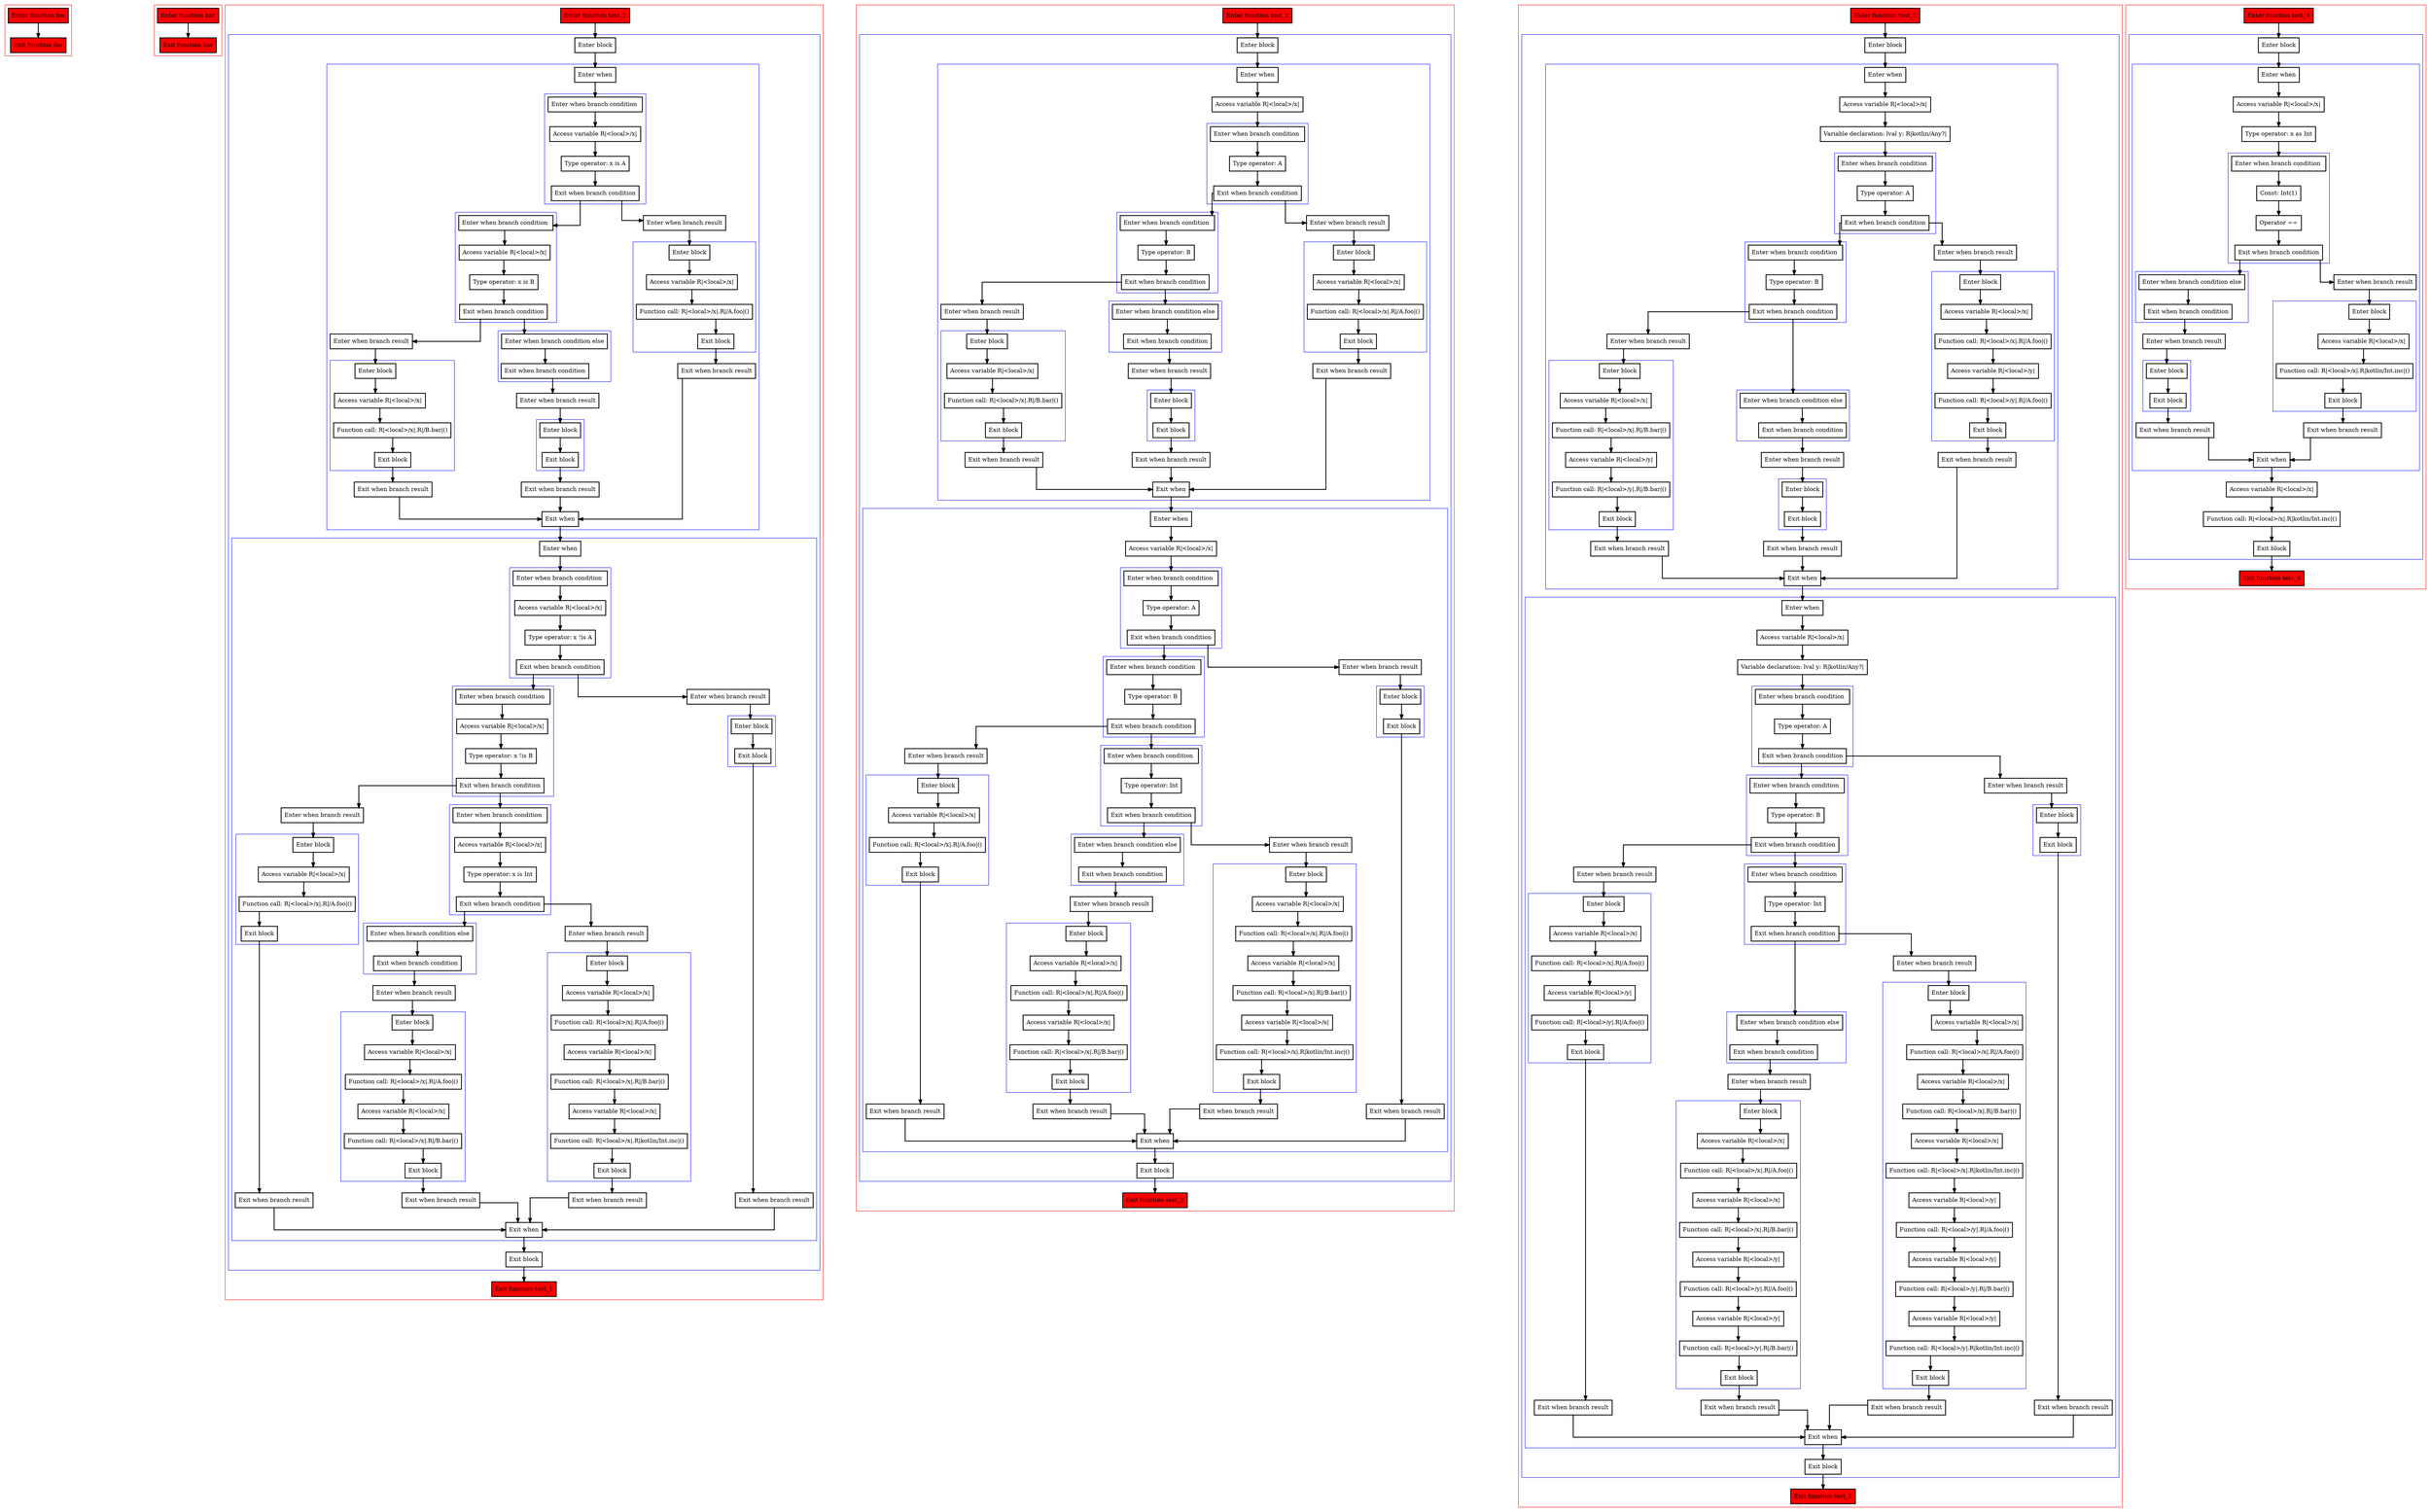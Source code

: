 digraph when_kt {
  graph [splines=ortho nodesep=3]
  node [shape=box penwidth=2]
  edge [penwidth=2]

  subgraph cluster_0 {
    color=red
    0 [label="Enter function foo" style="filled" fillcolor=red];
    1 [label="Exit function foo" style="filled" fillcolor=red];
  }

  0 -> {1};

  subgraph cluster_1 {
    color=red
    2 [label="Enter function bar" style="filled" fillcolor=red];
    3 [label="Exit function bar" style="filled" fillcolor=red];
  }

  2 -> {3};

  subgraph cluster_2 {
    color=red
    4 [label="Enter function test_1" style="filled" fillcolor=red];
    subgraph cluster_3 {
      color=blue
      5 [label="Enter block"];
      subgraph cluster_4 {
        color=blue
        6 [label="Enter when"];
        subgraph cluster_5 {
          color=blue
          7 [label="Enter when branch condition "];
          8 [label="Access variable R|<local>/x|"];
          9 [label="Type operator: x is A"];
          10 [label="Exit when branch condition"];
        }
        subgraph cluster_6 {
          color=blue
          11 [label="Enter when branch condition "];
          12 [label="Access variable R|<local>/x|"];
          13 [label="Type operator: x is B"];
          14 [label="Exit when branch condition"];
        }
        subgraph cluster_7 {
          color=blue
          15 [label="Enter when branch condition else"];
          16 [label="Exit when branch condition"];
        }
        17 [label="Enter when branch result"];
        subgraph cluster_8 {
          color=blue
          18 [label="Enter block"];
          19 [label="Exit block"];
        }
        20 [label="Exit when branch result"];
        21 [label="Enter when branch result"];
        subgraph cluster_9 {
          color=blue
          22 [label="Enter block"];
          23 [label="Access variable R|<local>/x|"];
          24 [label="Function call: R|<local>/x|.R|/B.bar|()"];
          25 [label="Exit block"];
        }
        26 [label="Exit when branch result"];
        27 [label="Enter when branch result"];
        subgraph cluster_10 {
          color=blue
          28 [label="Enter block"];
          29 [label="Access variable R|<local>/x|"];
          30 [label="Function call: R|<local>/x|.R|/A.foo|()"];
          31 [label="Exit block"];
        }
        32 [label="Exit when branch result"];
        33 [label="Exit when"];
      }
      subgraph cluster_11 {
        color=blue
        34 [label="Enter when"];
        subgraph cluster_12 {
          color=blue
          35 [label="Enter when branch condition "];
          36 [label="Access variable R|<local>/x|"];
          37 [label="Type operator: x !is A"];
          38 [label="Exit when branch condition"];
        }
        subgraph cluster_13 {
          color=blue
          39 [label="Enter when branch condition "];
          40 [label="Access variable R|<local>/x|"];
          41 [label="Type operator: x !is B"];
          42 [label="Exit when branch condition"];
        }
        subgraph cluster_14 {
          color=blue
          43 [label="Enter when branch condition "];
          44 [label="Access variable R|<local>/x|"];
          45 [label="Type operator: x is Int"];
          46 [label="Exit when branch condition"];
        }
        subgraph cluster_15 {
          color=blue
          47 [label="Enter when branch condition else"];
          48 [label="Exit when branch condition"];
        }
        49 [label="Enter when branch result"];
        subgraph cluster_16 {
          color=blue
          50 [label="Enter block"];
          51 [label="Access variable R|<local>/x|"];
          52 [label="Function call: R|<local>/x|.R|/A.foo|()"];
          53 [label="Access variable R|<local>/x|"];
          54 [label="Function call: R|<local>/x|.R|/B.bar|()"];
          55 [label="Exit block"];
        }
        56 [label="Exit when branch result"];
        57 [label="Enter when branch result"];
        subgraph cluster_17 {
          color=blue
          58 [label="Enter block"];
          59 [label="Access variable R|<local>/x|"];
          60 [label="Function call: R|<local>/x|.R|/A.foo|()"];
          61 [label="Access variable R|<local>/x|"];
          62 [label="Function call: R|<local>/x|.R|/B.bar|()"];
          63 [label="Access variable R|<local>/x|"];
          64 [label="Function call: R|<local>/x|.R|kotlin/Int.inc|()"];
          65 [label="Exit block"];
        }
        66 [label="Exit when branch result"];
        67 [label="Enter when branch result"];
        subgraph cluster_18 {
          color=blue
          68 [label="Enter block"];
          69 [label="Access variable R|<local>/x|"];
          70 [label="Function call: R|<local>/x|.R|/A.foo|()"];
          71 [label="Exit block"];
        }
        72 [label="Exit when branch result"];
        73 [label="Enter when branch result"];
        subgraph cluster_19 {
          color=blue
          74 [label="Enter block"];
          75 [label="Exit block"];
        }
        76 [label="Exit when branch result"];
        77 [label="Exit when"];
      }
      78 [label="Exit block"];
    }
    79 [label="Exit function test_1" style="filled" fillcolor=red];
  }

  4 -> {5};
  5 -> {6};
  6 -> {7};
  7 -> {8};
  8 -> {9};
  9 -> {10};
  10 -> {27 11};
  11 -> {12};
  12 -> {13};
  13 -> {14};
  14 -> {21 15};
  15 -> {16};
  16 -> {17};
  17 -> {18};
  18 -> {19};
  19 -> {20};
  20 -> {33};
  21 -> {22};
  22 -> {23};
  23 -> {24};
  24 -> {25};
  25 -> {26};
  26 -> {33};
  27 -> {28};
  28 -> {29};
  29 -> {30};
  30 -> {31};
  31 -> {32};
  32 -> {33};
  33 -> {34};
  34 -> {35};
  35 -> {36};
  36 -> {37};
  37 -> {38};
  38 -> {73 39};
  39 -> {40};
  40 -> {41};
  41 -> {42};
  42 -> {67 43};
  43 -> {44};
  44 -> {45};
  45 -> {46};
  46 -> {57 47};
  47 -> {48};
  48 -> {49};
  49 -> {50};
  50 -> {51};
  51 -> {52};
  52 -> {53};
  53 -> {54};
  54 -> {55};
  55 -> {56};
  56 -> {77};
  57 -> {58};
  58 -> {59};
  59 -> {60};
  60 -> {61};
  61 -> {62};
  62 -> {63};
  63 -> {64};
  64 -> {65};
  65 -> {66};
  66 -> {77};
  67 -> {68};
  68 -> {69};
  69 -> {70};
  70 -> {71};
  71 -> {72};
  72 -> {77};
  73 -> {74};
  74 -> {75};
  75 -> {76};
  76 -> {77};
  77 -> {78};
  78 -> {79};

  subgraph cluster_20 {
    color=red
    80 [label="Enter function test_2" style="filled" fillcolor=red];
    subgraph cluster_21 {
      color=blue
      81 [label="Enter block"];
      subgraph cluster_22 {
        color=blue
        82 [label="Enter when"];
        83 [label="Access variable R|<local>/x|"];
        subgraph cluster_23 {
          color=blue
          84 [label="Enter when branch condition "];
          85 [label="Type operator: A"];
          86 [label="Exit when branch condition"];
        }
        subgraph cluster_24 {
          color=blue
          87 [label="Enter when branch condition "];
          88 [label="Type operator: B"];
          89 [label="Exit when branch condition"];
        }
        subgraph cluster_25 {
          color=blue
          90 [label="Enter when branch condition else"];
          91 [label="Exit when branch condition"];
        }
        92 [label="Enter when branch result"];
        subgraph cluster_26 {
          color=blue
          93 [label="Enter block"];
          94 [label="Exit block"];
        }
        95 [label="Exit when branch result"];
        96 [label="Enter when branch result"];
        subgraph cluster_27 {
          color=blue
          97 [label="Enter block"];
          98 [label="Access variable R|<local>/x|"];
          99 [label="Function call: R|<local>/x|.R|/B.bar|()"];
          100 [label="Exit block"];
        }
        101 [label="Exit when branch result"];
        102 [label="Enter when branch result"];
        subgraph cluster_28 {
          color=blue
          103 [label="Enter block"];
          104 [label="Access variable R|<local>/x|"];
          105 [label="Function call: R|<local>/x|.R|/A.foo|()"];
          106 [label="Exit block"];
        }
        107 [label="Exit when branch result"];
        108 [label="Exit when"];
      }
      subgraph cluster_29 {
        color=blue
        109 [label="Enter when"];
        110 [label="Access variable R|<local>/x|"];
        subgraph cluster_30 {
          color=blue
          111 [label="Enter when branch condition "];
          112 [label="Type operator: A"];
          113 [label="Exit when branch condition"];
        }
        subgraph cluster_31 {
          color=blue
          114 [label="Enter when branch condition "];
          115 [label="Type operator: B"];
          116 [label="Exit when branch condition"];
        }
        subgraph cluster_32 {
          color=blue
          117 [label="Enter when branch condition "];
          118 [label="Type operator: Int"];
          119 [label="Exit when branch condition"];
        }
        subgraph cluster_33 {
          color=blue
          120 [label="Enter when branch condition else"];
          121 [label="Exit when branch condition"];
        }
        122 [label="Enter when branch result"];
        subgraph cluster_34 {
          color=blue
          123 [label="Enter block"];
          124 [label="Access variable R|<local>/x|"];
          125 [label="Function call: R|<local>/x|.R|/A.foo|()"];
          126 [label="Access variable R|<local>/x|"];
          127 [label="Function call: R|<local>/x|.R|/B.bar|()"];
          128 [label="Exit block"];
        }
        129 [label="Exit when branch result"];
        130 [label="Enter when branch result"];
        subgraph cluster_35 {
          color=blue
          131 [label="Enter block"];
          132 [label="Access variable R|<local>/x|"];
          133 [label="Function call: R|<local>/x|.R|/A.foo|()"];
          134 [label="Access variable R|<local>/x|"];
          135 [label="Function call: R|<local>/x|.R|/B.bar|()"];
          136 [label="Access variable R|<local>/x|"];
          137 [label="Function call: R|<local>/x|.R|kotlin/Int.inc|()"];
          138 [label="Exit block"];
        }
        139 [label="Exit when branch result"];
        140 [label="Enter when branch result"];
        subgraph cluster_36 {
          color=blue
          141 [label="Enter block"];
          142 [label="Access variable R|<local>/x|"];
          143 [label="Function call: R|<local>/x|.R|/A.foo|()"];
          144 [label="Exit block"];
        }
        145 [label="Exit when branch result"];
        146 [label="Enter when branch result"];
        subgraph cluster_37 {
          color=blue
          147 [label="Enter block"];
          148 [label="Exit block"];
        }
        149 [label="Exit when branch result"];
        150 [label="Exit when"];
      }
      151 [label="Exit block"];
    }
    152 [label="Exit function test_2" style="filled" fillcolor=red];
  }

  80 -> {81};
  81 -> {82};
  82 -> {83};
  83 -> {84};
  84 -> {85};
  85 -> {86};
  86 -> {102 87};
  87 -> {88};
  88 -> {89};
  89 -> {96 90};
  90 -> {91};
  91 -> {92};
  92 -> {93};
  93 -> {94};
  94 -> {95};
  95 -> {108};
  96 -> {97};
  97 -> {98};
  98 -> {99};
  99 -> {100};
  100 -> {101};
  101 -> {108};
  102 -> {103};
  103 -> {104};
  104 -> {105};
  105 -> {106};
  106 -> {107};
  107 -> {108};
  108 -> {109};
  109 -> {110};
  110 -> {111};
  111 -> {112};
  112 -> {113};
  113 -> {146 114};
  114 -> {115};
  115 -> {116};
  116 -> {140 117};
  117 -> {118};
  118 -> {119};
  119 -> {130 120};
  120 -> {121};
  121 -> {122};
  122 -> {123};
  123 -> {124};
  124 -> {125};
  125 -> {126};
  126 -> {127};
  127 -> {128};
  128 -> {129};
  129 -> {150};
  130 -> {131};
  131 -> {132};
  132 -> {133};
  133 -> {134};
  134 -> {135};
  135 -> {136};
  136 -> {137};
  137 -> {138};
  138 -> {139};
  139 -> {150};
  140 -> {141};
  141 -> {142};
  142 -> {143};
  143 -> {144};
  144 -> {145};
  145 -> {150};
  146 -> {147};
  147 -> {148};
  148 -> {149};
  149 -> {150};
  150 -> {151};
  151 -> {152};

  subgraph cluster_38 {
    color=red
    153 [label="Enter function test_3" style="filled" fillcolor=red];
    subgraph cluster_39 {
      color=blue
      154 [label="Enter block"];
      subgraph cluster_40 {
        color=blue
        155 [label="Enter when"];
        156 [label="Access variable R|<local>/x|"];
        157 [label="Variable declaration: lval y: R|kotlin/Any?|"];
        subgraph cluster_41 {
          color=blue
          158 [label="Enter when branch condition "];
          159 [label="Type operator: A"];
          160 [label="Exit when branch condition"];
        }
        subgraph cluster_42 {
          color=blue
          161 [label="Enter when branch condition "];
          162 [label="Type operator: B"];
          163 [label="Exit when branch condition"];
        }
        subgraph cluster_43 {
          color=blue
          164 [label="Enter when branch condition else"];
          165 [label="Exit when branch condition"];
        }
        166 [label="Enter when branch result"];
        subgraph cluster_44 {
          color=blue
          167 [label="Enter block"];
          168 [label="Exit block"];
        }
        169 [label="Exit when branch result"];
        170 [label="Enter when branch result"];
        subgraph cluster_45 {
          color=blue
          171 [label="Enter block"];
          172 [label="Access variable R|<local>/x|"];
          173 [label="Function call: R|<local>/x|.R|/B.bar|()"];
          174 [label="Access variable R|<local>/y|"];
          175 [label="Function call: R|<local>/y|.R|/B.bar|()"];
          176 [label="Exit block"];
        }
        177 [label="Exit when branch result"];
        178 [label="Enter when branch result"];
        subgraph cluster_46 {
          color=blue
          179 [label="Enter block"];
          180 [label="Access variable R|<local>/x|"];
          181 [label="Function call: R|<local>/x|.R|/A.foo|()"];
          182 [label="Access variable R|<local>/y|"];
          183 [label="Function call: R|<local>/y|.R|/A.foo|()"];
          184 [label="Exit block"];
        }
        185 [label="Exit when branch result"];
        186 [label="Exit when"];
      }
      subgraph cluster_47 {
        color=blue
        187 [label="Enter when"];
        188 [label="Access variable R|<local>/x|"];
        189 [label="Variable declaration: lval y: R|kotlin/Any?|"];
        subgraph cluster_48 {
          color=blue
          190 [label="Enter when branch condition "];
          191 [label="Type operator: A"];
          192 [label="Exit when branch condition"];
        }
        subgraph cluster_49 {
          color=blue
          193 [label="Enter when branch condition "];
          194 [label="Type operator: B"];
          195 [label="Exit when branch condition"];
        }
        subgraph cluster_50 {
          color=blue
          196 [label="Enter when branch condition "];
          197 [label="Type operator: Int"];
          198 [label="Exit when branch condition"];
        }
        subgraph cluster_51 {
          color=blue
          199 [label="Enter when branch condition else"];
          200 [label="Exit when branch condition"];
        }
        201 [label="Enter when branch result"];
        subgraph cluster_52 {
          color=blue
          202 [label="Enter block"];
          203 [label="Access variable R|<local>/x|"];
          204 [label="Function call: R|<local>/x|.R|/A.foo|()"];
          205 [label="Access variable R|<local>/x|"];
          206 [label="Function call: R|<local>/x|.R|/B.bar|()"];
          207 [label="Access variable R|<local>/y|"];
          208 [label="Function call: R|<local>/y|.R|/A.foo|()"];
          209 [label="Access variable R|<local>/y|"];
          210 [label="Function call: R|<local>/y|.R|/B.bar|()"];
          211 [label="Exit block"];
        }
        212 [label="Exit when branch result"];
        213 [label="Enter when branch result"];
        subgraph cluster_53 {
          color=blue
          214 [label="Enter block"];
          215 [label="Access variable R|<local>/x|"];
          216 [label="Function call: R|<local>/x|.R|/A.foo|()"];
          217 [label="Access variable R|<local>/x|"];
          218 [label="Function call: R|<local>/x|.R|/B.bar|()"];
          219 [label="Access variable R|<local>/x|"];
          220 [label="Function call: R|<local>/x|.R|kotlin/Int.inc|()"];
          221 [label="Access variable R|<local>/y|"];
          222 [label="Function call: R|<local>/y|.R|/A.foo|()"];
          223 [label="Access variable R|<local>/y|"];
          224 [label="Function call: R|<local>/y|.R|/B.bar|()"];
          225 [label="Access variable R|<local>/y|"];
          226 [label="Function call: R|<local>/y|.R|kotlin/Int.inc|()"];
          227 [label="Exit block"];
        }
        228 [label="Exit when branch result"];
        229 [label="Enter when branch result"];
        subgraph cluster_54 {
          color=blue
          230 [label="Enter block"];
          231 [label="Access variable R|<local>/x|"];
          232 [label="Function call: R|<local>/x|.R|/A.foo|()"];
          233 [label="Access variable R|<local>/y|"];
          234 [label="Function call: R|<local>/y|.R|/A.foo|()"];
          235 [label="Exit block"];
        }
        236 [label="Exit when branch result"];
        237 [label="Enter when branch result"];
        subgraph cluster_55 {
          color=blue
          238 [label="Enter block"];
          239 [label="Exit block"];
        }
        240 [label="Exit when branch result"];
        241 [label="Exit when"];
      }
      242 [label="Exit block"];
    }
    243 [label="Exit function test_3" style="filled" fillcolor=red];
  }

  153 -> {154};
  154 -> {155};
  155 -> {156};
  156 -> {157};
  157 -> {158};
  158 -> {159};
  159 -> {160};
  160 -> {178 161};
  161 -> {162};
  162 -> {163};
  163 -> {170 164};
  164 -> {165};
  165 -> {166};
  166 -> {167};
  167 -> {168};
  168 -> {169};
  169 -> {186};
  170 -> {171};
  171 -> {172};
  172 -> {173};
  173 -> {174};
  174 -> {175};
  175 -> {176};
  176 -> {177};
  177 -> {186};
  178 -> {179};
  179 -> {180};
  180 -> {181};
  181 -> {182};
  182 -> {183};
  183 -> {184};
  184 -> {185};
  185 -> {186};
  186 -> {187};
  187 -> {188};
  188 -> {189};
  189 -> {190};
  190 -> {191};
  191 -> {192};
  192 -> {237 193};
  193 -> {194};
  194 -> {195};
  195 -> {229 196};
  196 -> {197};
  197 -> {198};
  198 -> {213 199};
  199 -> {200};
  200 -> {201};
  201 -> {202};
  202 -> {203};
  203 -> {204};
  204 -> {205};
  205 -> {206};
  206 -> {207};
  207 -> {208};
  208 -> {209};
  209 -> {210};
  210 -> {211};
  211 -> {212};
  212 -> {241};
  213 -> {214};
  214 -> {215};
  215 -> {216};
  216 -> {217};
  217 -> {218};
  218 -> {219};
  219 -> {220};
  220 -> {221};
  221 -> {222};
  222 -> {223};
  223 -> {224};
  224 -> {225};
  225 -> {226};
  226 -> {227};
  227 -> {228};
  228 -> {241};
  229 -> {230};
  230 -> {231};
  231 -> {232};
  232 -> {233};
  233 -> {234};
  234 -> {235};
  235 -> {236};
  236 -> {241};
  237 -> {238};
  238 -> {239};
  239 -> {240};
  240 -> {241};
  241 -> {242};
  242 -> {243};

  subgraph cluster_56 {
    color=red
    244 [label="Enter function test_4" style="filled" fillcolor=red];
    subgraph cluster_57 {
      color=blue
      245 [label="Enter block"];
      subgraph cluster_58 {
        color=blue
        246 [label="Enter when"];
        247 [label="Access variable R|<local>/x|"];
        248 [label="Type operator: x as Int"];
        subgraph cluster_59 {
          color=blue
          249 [label="Enter when branch condition "];
          250 [label="Const: Int(1)"];
          251 [label="Operator =="];
          252 [label="Exit when branch condition"];
        }
        subgraph cluster_60 {
          color=blue
          253 [label="Enter when branch condition else"];
          254 [label="Exit when branch condition"];
        }
        255 [label="Enter when branch result"];
        subgraph cluster_61 {
          color=blue
          256 [label="Enter block"];
          257 [label="Exit block"];
        }
        258 [label="Exit when branch result"];
        259 [label="Enter when branch result"];
        subgraph cluster_62 {
          color=blue
          260 [label="Enter block"];
          261 [label="Access variable R|<local>/x|"];
          262 [label="Function call: R|<local>/x|.R|kotlin/Int.inc|()"];
          263 [label="Exit block"];
        }
        264 [label="Exit when branch result"];
        265 [label="Exit when"];
      }
      266 [label="Access variable R|<local>/x|"];
      267 [label="Function call: R|<local>/x|.R|kotlin/Int.inc|()"];
      268 [label="Exit block"];
    }
    269 [label="Exit function test_4" style="filled" fillcolor=red];
  }

  244 -> {245};
  245 -> {246};
  246 -> {247};
  247 -> {248};
  248 -> {249};
  249 -> {250};
  250 -> {251};
  251 -> {252};
  252 -> {259 253};
  253 -> {254};
  254 -> {255};
  255 -> {256};
  256 -> {257};
  257 -> {258};
  258 -> {265};
  259 -> {260};
  260 -> {261};
  261 -> {262};
  262 -> {263};
  263 -> {264};
  264 -> {265};
  265 -> {266};
  266 -> {267};
  267 -> {268};
  268 -> {269};

}
